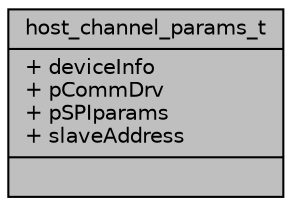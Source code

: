 digraph "host_channel_params_t"
{
  edge [fontname="Helvetica",fontsize="10",labelfontname="Helvetica",labelfontsize="10"];
  node [fontname="Helvetica",fontsize="10",shape=record];
  Node1 [label="{host_channel_params_t\n|+ deviceInfo\l+ pCommDrv\l+ pSPIparams\l+ slaveAddress\l|}",height=0.2,width=0.4,color="black", fillcolor="grey75", style="filled", fontcolor="black"];
}

